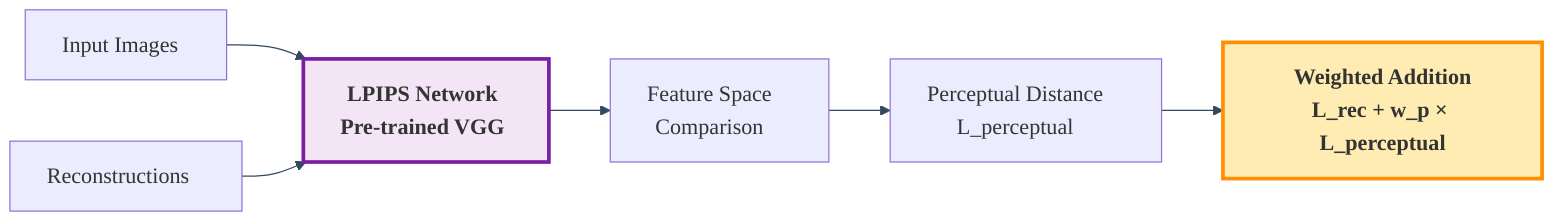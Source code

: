 %%{
  init: {
    'theme': 'default',
    'themeVariables': {
      'primaryColor': '#ff6b6b',
      'primaryTextColor': '#2c3e50',
      'primaryBorderColor': '#3498db',
      'lineColor': '#34495e',
      'secondaryColor': '#f8f9fa',
      'tertiaryColor': '#e9ecef',
      'clusterBkg': '#ffffff',
      'clusterBorder': '#dee2e6',
      'fontSize': '18px',
      'fontFamily': 'Arial, sans-serif'
    }
  }
}%%

graph LR
    A[Input Images] --> B[LPIPS Network<br/>Pre-trained VGG]
    C[Reconstructions] --> B
    B --> D[Feature Space<br/>Comparison]
    D --> E[Perceptual Distance<br/>L_perceptual]
    E --> F[Weighted Addition<br/>L_rec + w_p × L_perceptual]
    
    style B fill:#f3e5f5,stroke:#7b1fa2,stroke-width:3px,font-weight:bold
    style F fill:#ffecb3,stroke:#ff8f00,stroke-width:3px,font-weight:bold